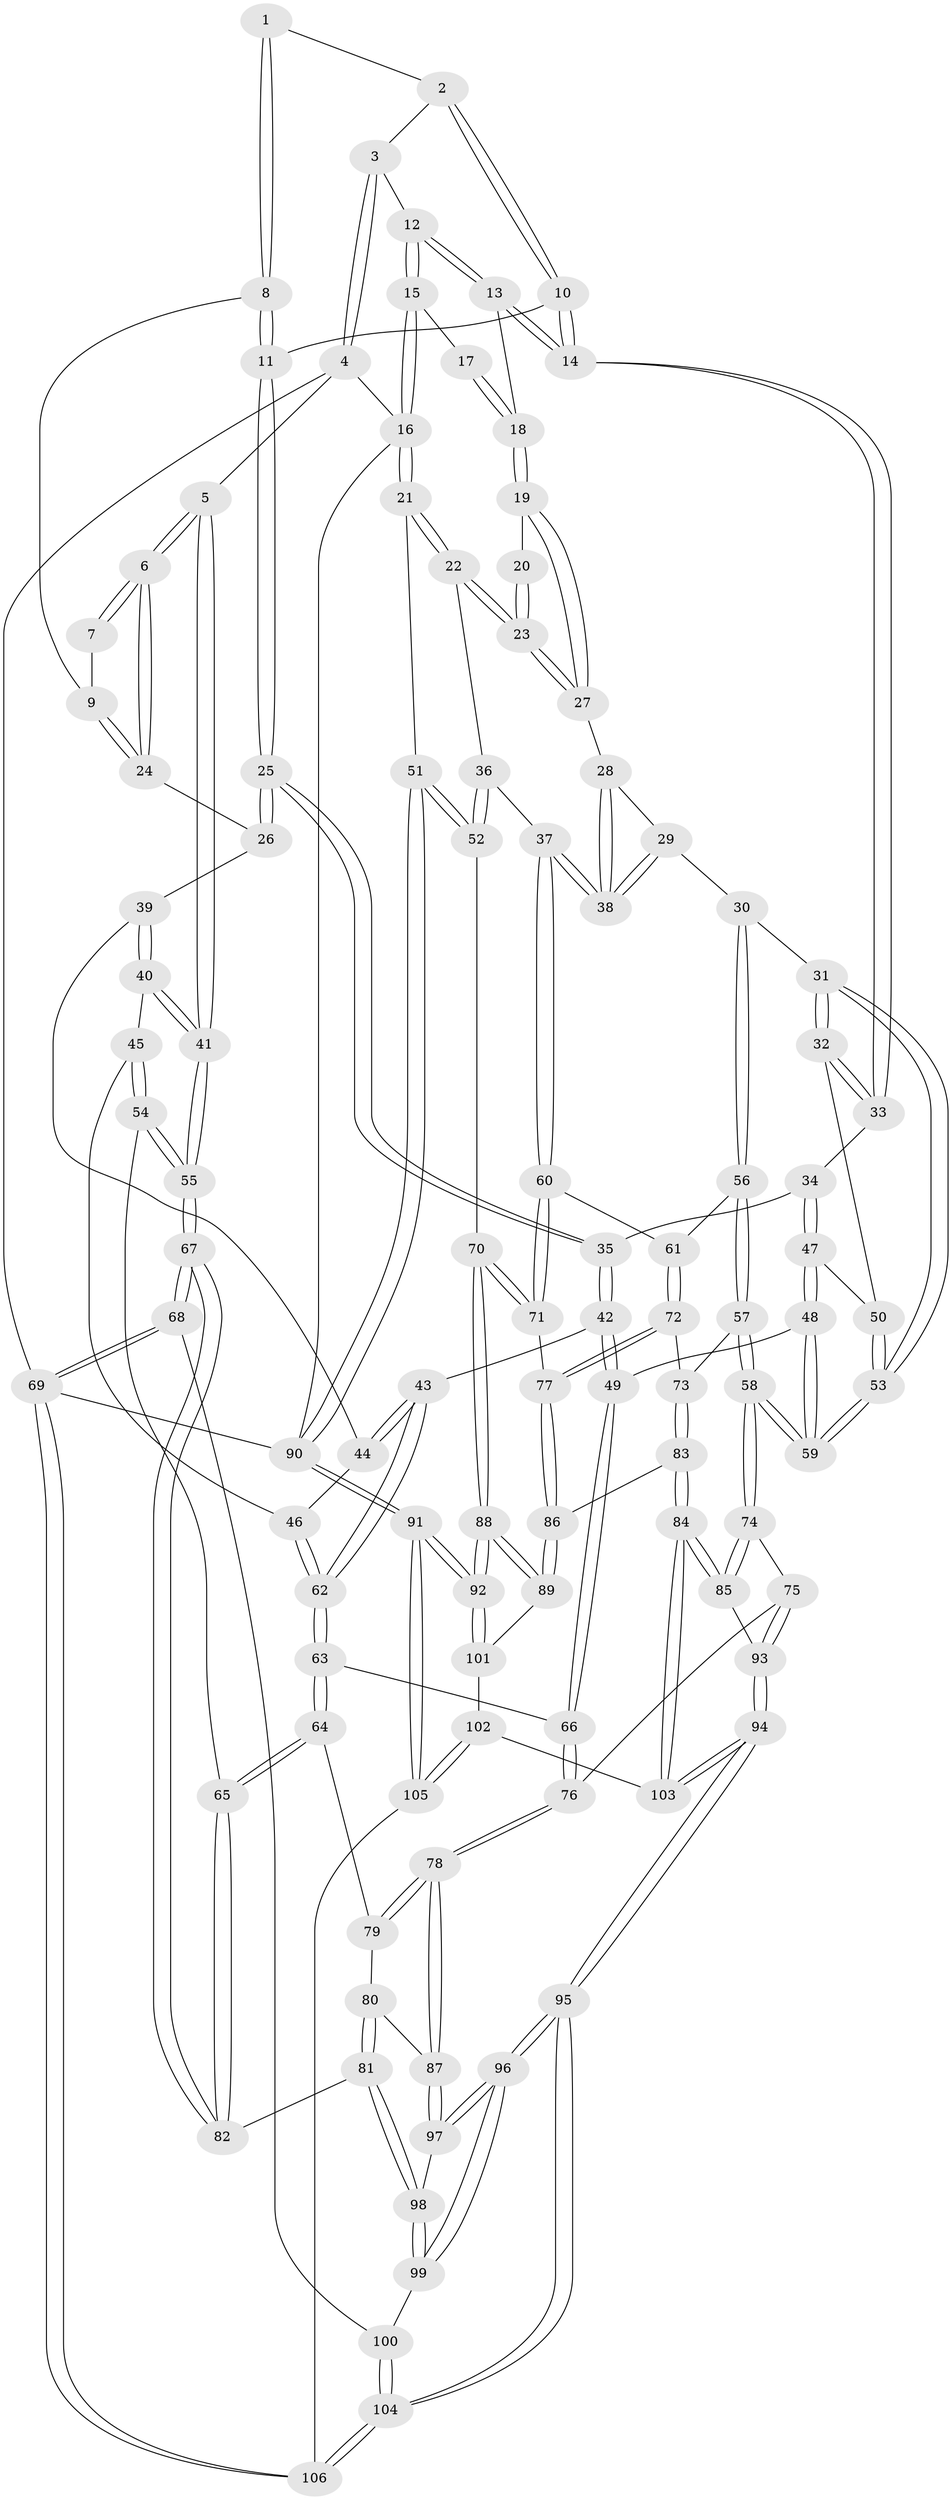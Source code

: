 // Generated by graph-tools (version 1.1) at 2025/27/03/09/25 03:27:14]
// undirected, 106 vertices, 262 edges
graph export_dot {
graph [start="1"]
  node [color=gray90,style=filled];
  1 [pos="+0.25922313779056705+0.04756395415801889"];
  2 [pos="+0.3838537367744806+0"];
  3 [pos="+0.44210424160028267+0"];
  4 [pos="+0+0"];
  5 [pos="+0+0.06884565688985403"];
  6 [pos="+0+0.10744877784040627"];
  7 [pos="+0.2579773035056081+0.04800632783692193"];
  8 [pos="+0.256986419349857+0.18285063722489975"];
  9 [pos="+0.19990827986447227+0.167639346026671"];
  10 [pos="+0.3433151405950807+0.16095259212524812"];
  11 [pos="+0.2845254725013162+0.19428110829741355"];
  12 [pos="+0.5315920401623194+0"];
  13 [pos="+0.6153984822123565+0.09734567615298076"];
  14 [pos="+0.5137100035589396+0.24812215249604727"];
  15 [pos="+1+0"];
  16 [pos="+1+0"];
  17 [pos="+1+0"];
  18 [pos="+0.7247480076551068+0.1472393983254013"];
  19 [pos="+0.7401911925457001+0.16241309427346434"];
  20 [pos="+0.9480441333982313+0.04455049435290672"];
  21 [pos="+1+0.2806380238607136"];
  22 [pos="+0.9063149177332606+0.27587291394547075"];
  23 [pos="+0.9032235373838533+0.2733068176276152"];
  24 [pos="+0+0.12767621365046317"];
  25 [pos="+0.2837090849756329+0.3266058939079801"];
  26 [pos="+0.2540943930772286+0.33442899662940684"];
  27 [pos="+0.8028738452853674+0.2444866974651037"];
  28 [pos="+0.7692155555352133+0.2810645785665171"];
  29 [pos="+0.7081640248999513+0.3332893277678827"];
  30 [pos="+0.6100985460431665+0.3810046054959567"];
  31 [pos="+0.5713952323176094+0.36535063005761104"];
  32 [pos="+0.5690690589610771+0.3623306804087118"];
  33 [pos="+0.5127000615526895+0.2719143382745635"];
  34 [pos="+0.35522609966349794+0.3610830095037919"];
  35 [pos="+0.3125466804134615+0.347655968355827"];
  36 [pos="+0.8930873925685368+0.3817416539127646"];
  37 [pos="+0.7832654549473423+0.48391856993992416"];
  38 [pos="+0.7777755285065502+0.46666465435716875"];
  39 [pos="+0.2368479084246576+0.345506764226982"];
  40 [pos="+0.0820960526714592+0.36661138208493915"];
  41 [pos="+0+0.12905203941554055"];
  42 [pos="+0.261461049136186+0.4759042218862705"];
  43 [pos="+0.24716306401283378+0.47931995004130895"];
  44 [pos="+0.2193573966442343+0.39639398610290344"];
  45 [pos="+0.10872964658571768+0.4197854334662425"];
  46 [pos="+0.16657998173966976+0.4569285746568143"];
  47 [pos="+0.37883691733990993+0.43025220891060756"];
  48 [pos="+0.371913374553038+0.5150295343327477"];
  49 [pos="+0.3491200694003586+0.5194233752061612"];
  50 [pos="+0.41548962817038393+0.43159788711450425"];
  51 [pos="+1+0.5825678627093902"];
  52 [pos="+1+0.5737517656647535"];
  53 [pos="+0.5111298592486623+0.46415811266920626"];
  54 [pos="+0.06510621988634399+0.5515039459351759"];
  55 [pos="+0+0.4938738275581779"];
  56 [pos="+0.6615742863763+0.4782101677800832"];
  57 [pos="+0.5472202869310419+0.6175221468908961"];
  58 [pos="+0.48339259721495653+0.6148819272631028"];
  59 [pos="+0.47713289974428746+0.600979732944044"];
  60 [pos="+0.7718947901117093+0.5064032213097341"];
  61 [pos="+0.7343962415890531+0.5056477199657419"];
  62 [pos="+0.1971164601933265+0.5082122000643791"];
  63 [pos="+0.18247644210276764+0.567410493033053"];
  64 [pos="+0.14054180685853948+0.587453098935285"];
  65 [pos="+0.11891257494069096+0.5922422504420075"];
  66 [pos="+0.2580972824711259+0.6037676518558142"];
  67 [pos="+0+0.8124617215697841"];
  68 [pos="+0+0.8338718277075919"];
  69 [pos="+0+1"];
  70 [pos="+0.8721134105473605+0.6305220777417759"];
  71 [pos="+0.8628135787555582+0.6294599119579718"];
  72 [pos="+0.6783391471048542+0.6160927214447146"];
  73 [pos="+0.6178960795352325+0.6612615921095101"];
  74 [pos="+0.45722938261636087+0.6552159123177514"];
  75 [pos="+0.3371788470309573+0.7091191160487739"];
  76 [pos="+0.3068902628201002+0.7061140855276576"];
  77 [pos="+0.8519240133647447+0.637225538767154"];
  78 [pos="+0.2875530503942205+0.7194733295564698"];
  79 [pos="+0.18540550669190414+0.670060415745801"];
  80 [pos="+0.1619550702298426+0.7247483440931141"];
  81 [pos="+0.11096731087389358+0.7413884573738215"];
  82 [pos="+0.0710832201396427+0.7134633422740295"];
  83 [pos="+0.6375184289359807+0.6917599077474897"];
  84 [pos="+0.5342087737493992+0.8402199553928725"];
  85 [pos="+0.4942269653251379+0.7824239334863085"];
  86 [pos="+0.7292569933268126+0.7566954562137616"];
  87 [pos="+0.28409162494660845+0.7228728340554204"];
  88 [pos="+0.9946200995088399+1"];
  89 [pos="+0.7296540425192481+0.764520537729352"];
  90 [pos="+1+1"];
  91 [pos="+1+1"];
  92 [pos="+1+1"];
  93 [pos="+0.37404012493096284+0.8254145455940607"];
  94 [pos="+0.3611176487088642+0.9591914940678752"];
  95 [pos="+0.297898003673349+1"];
  96 [pos="+0.26683263184104183+0.9789769325774998"];
  97 [pos="+0.23728284732764637+0.8179056639462161"];
  98 [pos="+0.13343017446575836+0.7876395493466241"];
  99 [pos="+0.10640341714140679+0.8694333185781463"];
  100 [pos="+0.014100877739053073+0.8934252093648849"];
  101 [pos="+0.6465293571060328+0.8779781055334418"];
  102 [pos="+0.602067785564707+0.9035433771839069"];
  103 [pos="+0.5418742031803057+0.8707853512575896"];
  104 [pos="+0.2789482711094493+1"];
  105 [pos="+0.65245544434899+1"];
  106 [pos="+0.27916226715859027+1"];
  1 -- 2;
  1 -- 8;
  1 -- 8;
  2 -- 3;
  2 -- 10;
  2 -- 10;
  3 -- 4;
  3 -- 4;
  3 -- 12;
  4 -- 5;
  4 -- 16;
  4 -- 69;
  5 -- 6;
  5 -- 6;
  5 -- 41;
  5 -- 41;
  6 -- 7;
  6 -- 7;
  6 -- 24;
  6 -- 24;
  7 -- 9;
  8 -- 9;
  8 -- 11;
  8 -- 11;
  9 -- 24;
  9 -- 24;
  10 -- 11;
  10 -- 14;
  10 -- 14;
  11 -- 25;
  11 -- 25;
  12 -- 13;
  12 -- 13;
  12 -- 15;
  12 -- 15;
  13 -- 14;
  13 -- 14;
  13 -- 18;
  14 -- 33;
  14 -- 33;
  15 -- 16;
  15 -- 16;
  15 -- 17;
  16 -- 21;
  16 -- 21;
  16 -- 90;
  17 -- 18;
  17 -- 18;
  18 -- 19;
  18 -- 19;
  19 -- 20;
  19 -- 27;
  19 -- 27;
  20 -- 23;
  20 -- 23;
  21 -- 22;
  21 -- 22;
  21 -- 51;
  22 -- 23;
  22 -- 23;
  22 -- 36;
  23 -- 27;
  23 -- 27;
  24 -- 26;
  25 -- 26;
  25 -- 26;
  25 -- 35;
  25 -- 35;
  26 -- 39;
  27 -- 28;
  28 -- 29;
  28 -- 38;
  28 -- 38;
  29 -- 30;
  29 -- 38;
  29 -- 38;
  30 -- 31;
  30 -- 56;
  30 -- 56;
  31 -- 32;
  31 -- 32;
  31 -- 53;
  31 -- 53;
  32 -- 33;
  32 -- 33;
  32 -- 50;
  33 -- 34;
  34 -- 35;
  34 -- 47;
  34 -- 47;
  35 -- 42;
  35 -- 42;
  36 -- 37;
  36 -- 52;
  36 -- 52;
  37 -- 38;
  37 -- 38;
  37 -- 60;
  37 -- 60;
  39 -- 40;
  39 -- 40;
  39 -- 44;
  40 -- 41;
  40 -- 41;
  40 -- 45;
  41 -- 55;
  41 -- 55;
  42 -- 43;
  42 -- 49;
  42 -- 49;
  43 -- 44;
  43 -- 44;
  43 -- 62;
  43 -- 62;
  44 -- 46;
  45 -- 46;
  45 -- 54;
  45 -- 54;
  46 -- 62;
  46 -- 62;
  47 -- 48;
  47 -- 48;
  47 -- 50;
  48 -- 49;
  48 -- 59;
  48 -- 59;
  49 -- 66;
  49 -- 66;
  50 -- 53;
  50 -- 53;
  51 -- 52;
  51 -- 52;
  51 -- 90;
  51 -- 90;
  52 -- 70;
  53 -- 59;
  53 -- 59;
  54 -- 55;
  54 -- 55;
  54 -- 65;
  55 -- 67;
  55 -- 67;
  56 -- 57;
  56 -- 57;
  56 -- 61;
  57 -- 58;
  57 -- 58;
  57 -- 73;
  58 -- 59;
  58 -- 59;
  58 -- 74;
  58 -- 74;
  60 -- 61;
  60 -- 71;
  60 -- 71;
  61 -- 72;
  61 -- 72;
  62 -- 63;
  62 -- 63;
  63 -- 64;
  63 -- 64;
  63 -- 66;
  64 -- 65;
  64 -- 65;
  64 -- 79;
  65 -- 82;
  65 -- 82;
  66 -- 76;
  66 -- 76;
  67 -- 68;
  67 -- 68;
  67 -- 82;
  67 -- 82;
  68 -- 69;
  68 -- 69;
  68 -- 100;
  69 -- 106;
  69 -- 106;
  69 -- 90;
  70 -- 71;
  70 -- 71;
  70 -- 88;
  70 -- 88;
  71 -- 77;
  72 -- 73;
  72 -- 77;
  72 -- 77;
  73 -- 83;
  73 -- 83;
  74 -- 75;
  74 -- 85;
  74 -- 85;
  75 -- 76;
  75 -- 93;
  75 -- 93;
  76 -- 78;
  76 -- 78;
  77 -- 86;
  77 -- 86;
  78 -- 79;
  78 -- 79;
  78 -- 87;
  78 -- 87;
  79 -- 80;
  80 -- 81;
  80 -- 81;
  80 -- 87;
  81 -- 82;
  81 -- 98;
  81 -- 98;
  83 -- 84;
  83 -- 84;
  83 -- 86;
  84 -- 85;
  84 -- 85;
  84 -- 103;
  84 -- 103;
  85 -- 93;
  86 -- 89;
  86 -- 89;
  87 -- 97;
  87 -- 97;
  88 -- 89;
  88 -- 89;
  88 -- 92;
  88 -- 92;
  89 -- 101;
  90 -- 91;
  90 -- 91;
  91 -- 92;
  91 -- 92;
  91 -- 105;
  91 -- 105;
  92 -- 101;
  92 -- 101;
  93 -- 94;
  93 -- 94;
  94 -- 95;
  94 -- 95;
  94 -- 103;
  94 -- 103;
  95 -- 96;
  95 -- 96;
  95 -- 104;
  95 -- 104;
  96 -- 97;
  96 -- 97;
  96 -- 99;
  96 -- 99;
  97 -- 98;
  98 -- 99;
  98 -- 99;
  99 -- 100;
  100 -- 104;
  100 -- 104;
  101 -- 102;
  102 -- 103;
  102 -- 105;
  102 -- 105;
  104 -- 106;
  104 -- 106;
  105 -- 106;
}
